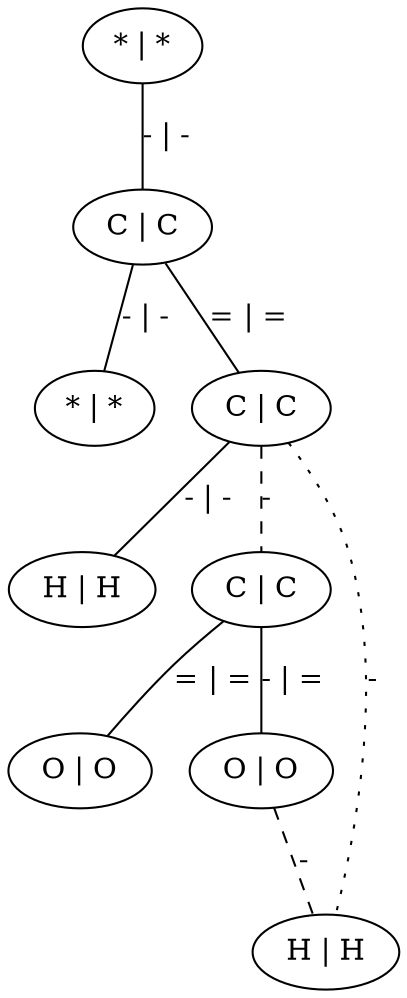 graph G {
	0 [ label="* | *" ]
	1 [ label="C | C" ]
	2 [ label="* | *" ]
	3 [ label="C | C" ]
	4 [ label="H | H" ]
	5 [ label="C | C" ]
	6 [ label="O | O" ]
	7 [ label="O | O" ]
	8 [ label="H | H" ]
	0 -- 1 [ label="- | -" ]
	1 -- 2 [ label="- | -" ]
	1 -- 3 [ label="= | =" ]
	3 -- 4 [ label="- | -" ]
	3 -- 5 [ style=dashed label="-" ]
	3 -- 8 [ style=dotted label="-" ]
	5 -- 6 [ label="= | =" ]
	5 -- 7 [ label="- | =" ]
	7 -- 8 [ style=dashed label="-" ]
}
